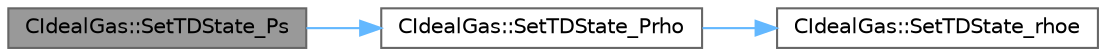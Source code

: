 digraph "CIdealGas::SetTDState_Ps"
{
 // LATEX_PDF_SIZE
  bgcolor="transparent";
  edge [fontname=Helvetica,fontsize=10,labelfontname=Helvetica,labelfontsize=10];
  node [fontname=Helvetica,fontsize=10,shape=box,height=0.2,width=0.4];
  rankdir="LR";
  Node1 [id="Node000001",label="CIdealGas::SetTDState_Ps",height=0.2,width=0.4,color="gray40", fillcolor="grey60", style="filled", fontcolor="black",tooltip="Set the Dimensionless State using Pressure and Entropy."];
  Node1 -> Node2 [id="edge1_Node000001_Node000002",color="steelblue1",style="solid",tooltip=" "];
  Node2 [id="Node000002",label="CIdealGas::SetTDState_Prho",height=0.2,width=0.4,color="grey40", fillcolor="white", style="filled",URL="$classCIdealGas.html#aa4a603500aaa17a6a560cf81d68b37c4",tooltip="Set the Dimensionless State using Pressure and Density."];
  Node2 -> Node3 [id="edge2_Node000002_Node000003",color="steelblue1",style="solid",tooltip=" "];
  Node3 [id="Node000003",label="CIdealGas::SetTDState_rhoe",height=0.2,width=0.4,color="grey40", fillcolor="white", style="filled",URL="$classCIdealGas.html#a5e7a50a3b8dc1e283695e702b82dac79",tooltip="Set the Dimensionless State using Density and Internal Energy."];
}
